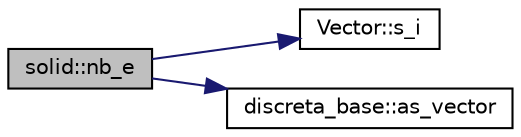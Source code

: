 digraph "solid::nb_e"
{
  edge [fontname="Helvetica",fontsize="10",labelfontname="Helvetica",labelfontsize="10"];
  node [fontname="Helvetica",fontsize="10",shape=record];
  rankdir="LR";
  Node3554 [label="solid::nb_e",height=0.2,width=0.4,color="black", fillcolor="grey75", style="filled", fontcolor="black"];
  Node3554 -> Node3555 [color="midnightblue",fontsize="10",style="solid",fontname="Helvetica"];
  Node3555 [label="Vector::s_i",height=0.2,width=0.4,color="black", fillcolor="white", style="filled",URL="$d5/db2/class_vector.html#a1c4fe1752523df8119f70dd550244871"];
  Node3554 -> Node3556 [color="midnightblue",fontsize="10",style="solid",fontname="Helvetica"];
  Node3556 [label="discreta_base::as_vector",height=0.2,width=0.4,color="black", fillcolor="white", style="filled",URL="$d7/d71/classdiscreta__base.html#a7bdd6cae39c380b128ee9e17e42cf020"];
}
